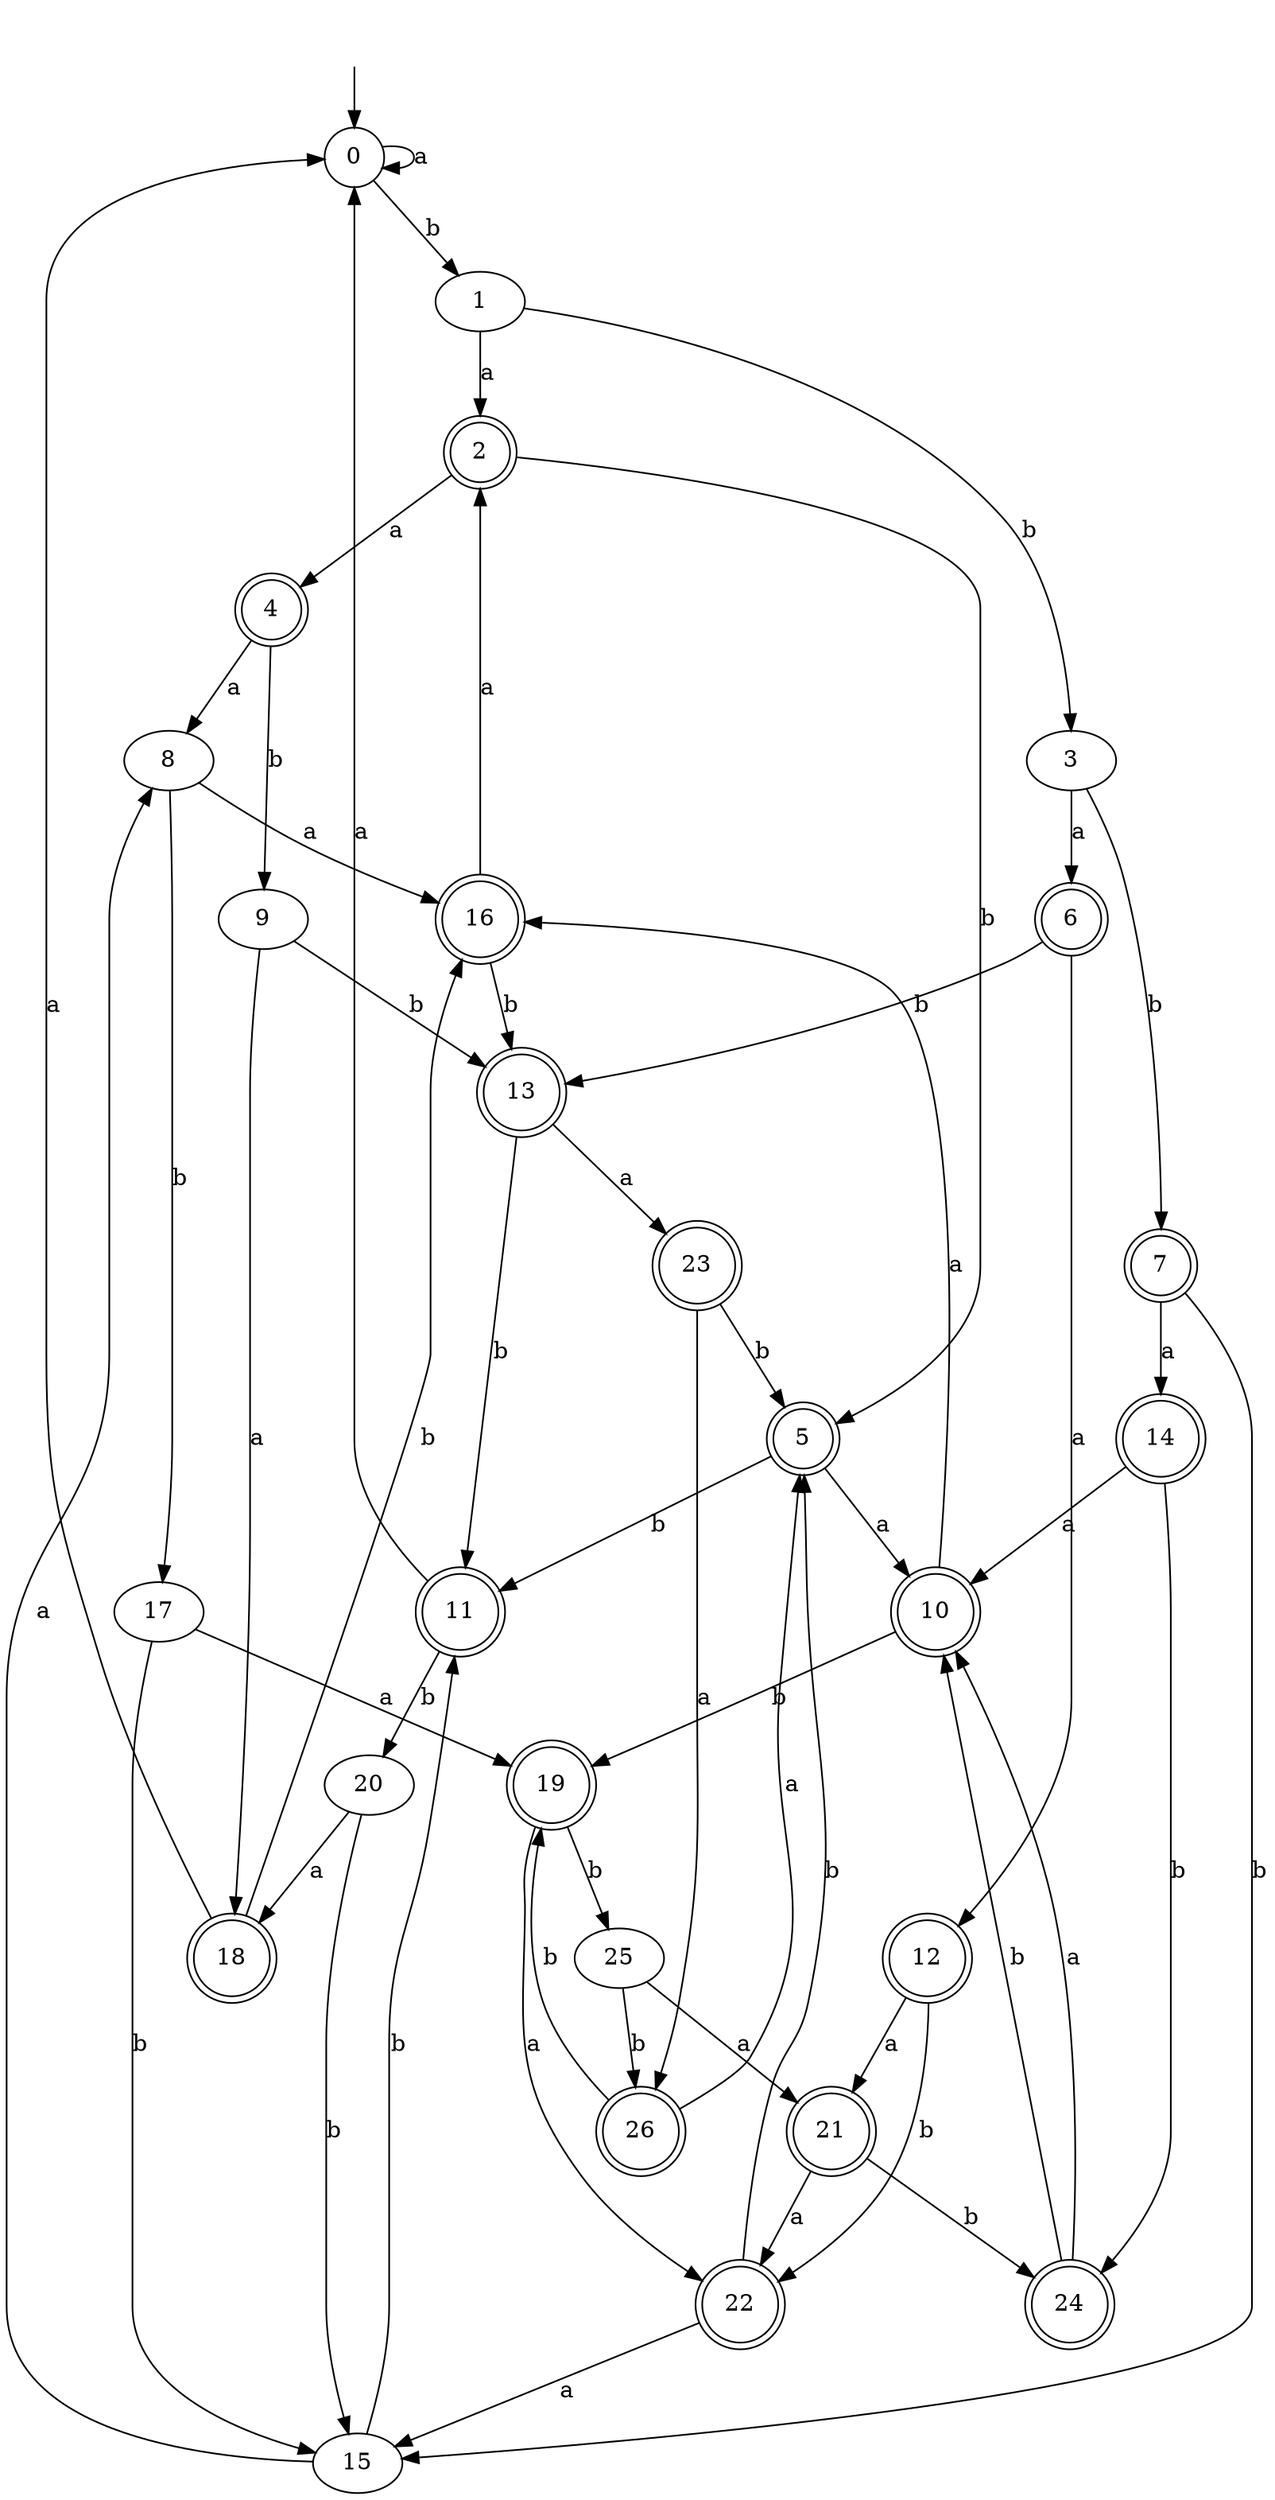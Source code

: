 digraph RandomDFA {
  __start0 [label="", shape=none];
  __start0 -> 0 [label=""];
  0 [shape=circle]
  0 -> 0 [label="a"]
  0 -> 1 [label="b"]
  1
  1 -> 2 [label="a"]
  1 -> 3 [label="b"]
  2 [shape=doublecircle]
  2 -> 4 [label="a"]
  2 -> 5 [label="b"]
  3
  3 -> 6 [label="a"]
  3 -> 7 [label="b"]
  4 [shape=doublecircle]
  4 -> 8 [label="a"]
  4 -> 9 [label="b"]
  5 [shape=doublecircle]
  5 -> 10 [label="a"]
  5 -> 11 [label="b"]
  6 [shape=doublecircle]
  6 -> 12 [label="a"]
  6 -> 13 [label="b"]
  7 [shape=doublecircle]
  7 -> 14 [label="a"]
  7 -> 15 [label="b"]
  8
  8 -> 16 [label="a"]
  8 -> 17 [label="b"]
  9
  9 -> 18 [label="a"]
  9 -> 13 [label="b"]
  10 [shape=doublecircle]
  10 -> 16 [label="a"]
  10 -> 19 [label="b"]
  11 [shape=doublecircle]
  11 -> 0 [label="a"]
  11 -> 20 [label="b"]
  12 [shape=doublecircle]
  12 -> 21 [label="a"]
  12 -> 22 [label="b"]
  13 [shape=doublecircle]
  13 -> 23 [label="a"]
  13 -> 11 [label="b"]
  14 [shape=doublecircle]
  14 -> 10 [label="a"]
  14 -> 24 [label="b"]
  15
  15 -> 8 [label="a"]
  15 -> 11 [label="b"]
  16 [shape=doublecircle]
  16 -> 2 [label="a"]
  16 -> 13 [label="b"]
  17
  17 -> 19 [label="a"]
  17 -> 15 [label="b"]
  18 [shape=doublecircle]
  18 -> 0 [label="a"]
  18 -> 16 [label="b"]
  19 [shape=doublecircle]
  19 -> 22 [label="a"]
  19 -> 25 [label="b"]
  20
  20 -> 18 [label="a"]
  20 -> 15 [label="b"]
  21 [shape=doublecircle]
  21 -> 22 [label="a"]
  21 -> 24 [label="b"]
  22 [shape=doublecircle]
  22 -> 15 [label="a"]
  22 -> 5 [label="b"]
  23 [shape=doublecircle]
  23 -> 26 [label="a"]
  23 -> 5 [label="b"]
  24 [shape=doublecircle]
  24 -> 10 [label="a"]
  24 -> 10 [label="b"]
  25
  25 -> 21 [label="a"]
  25 -> 26 [label="b"]
  26 [shape=doublecircle]
  26 -> 5 [label="a"]
  26 -> 19 [label="b"]
}
